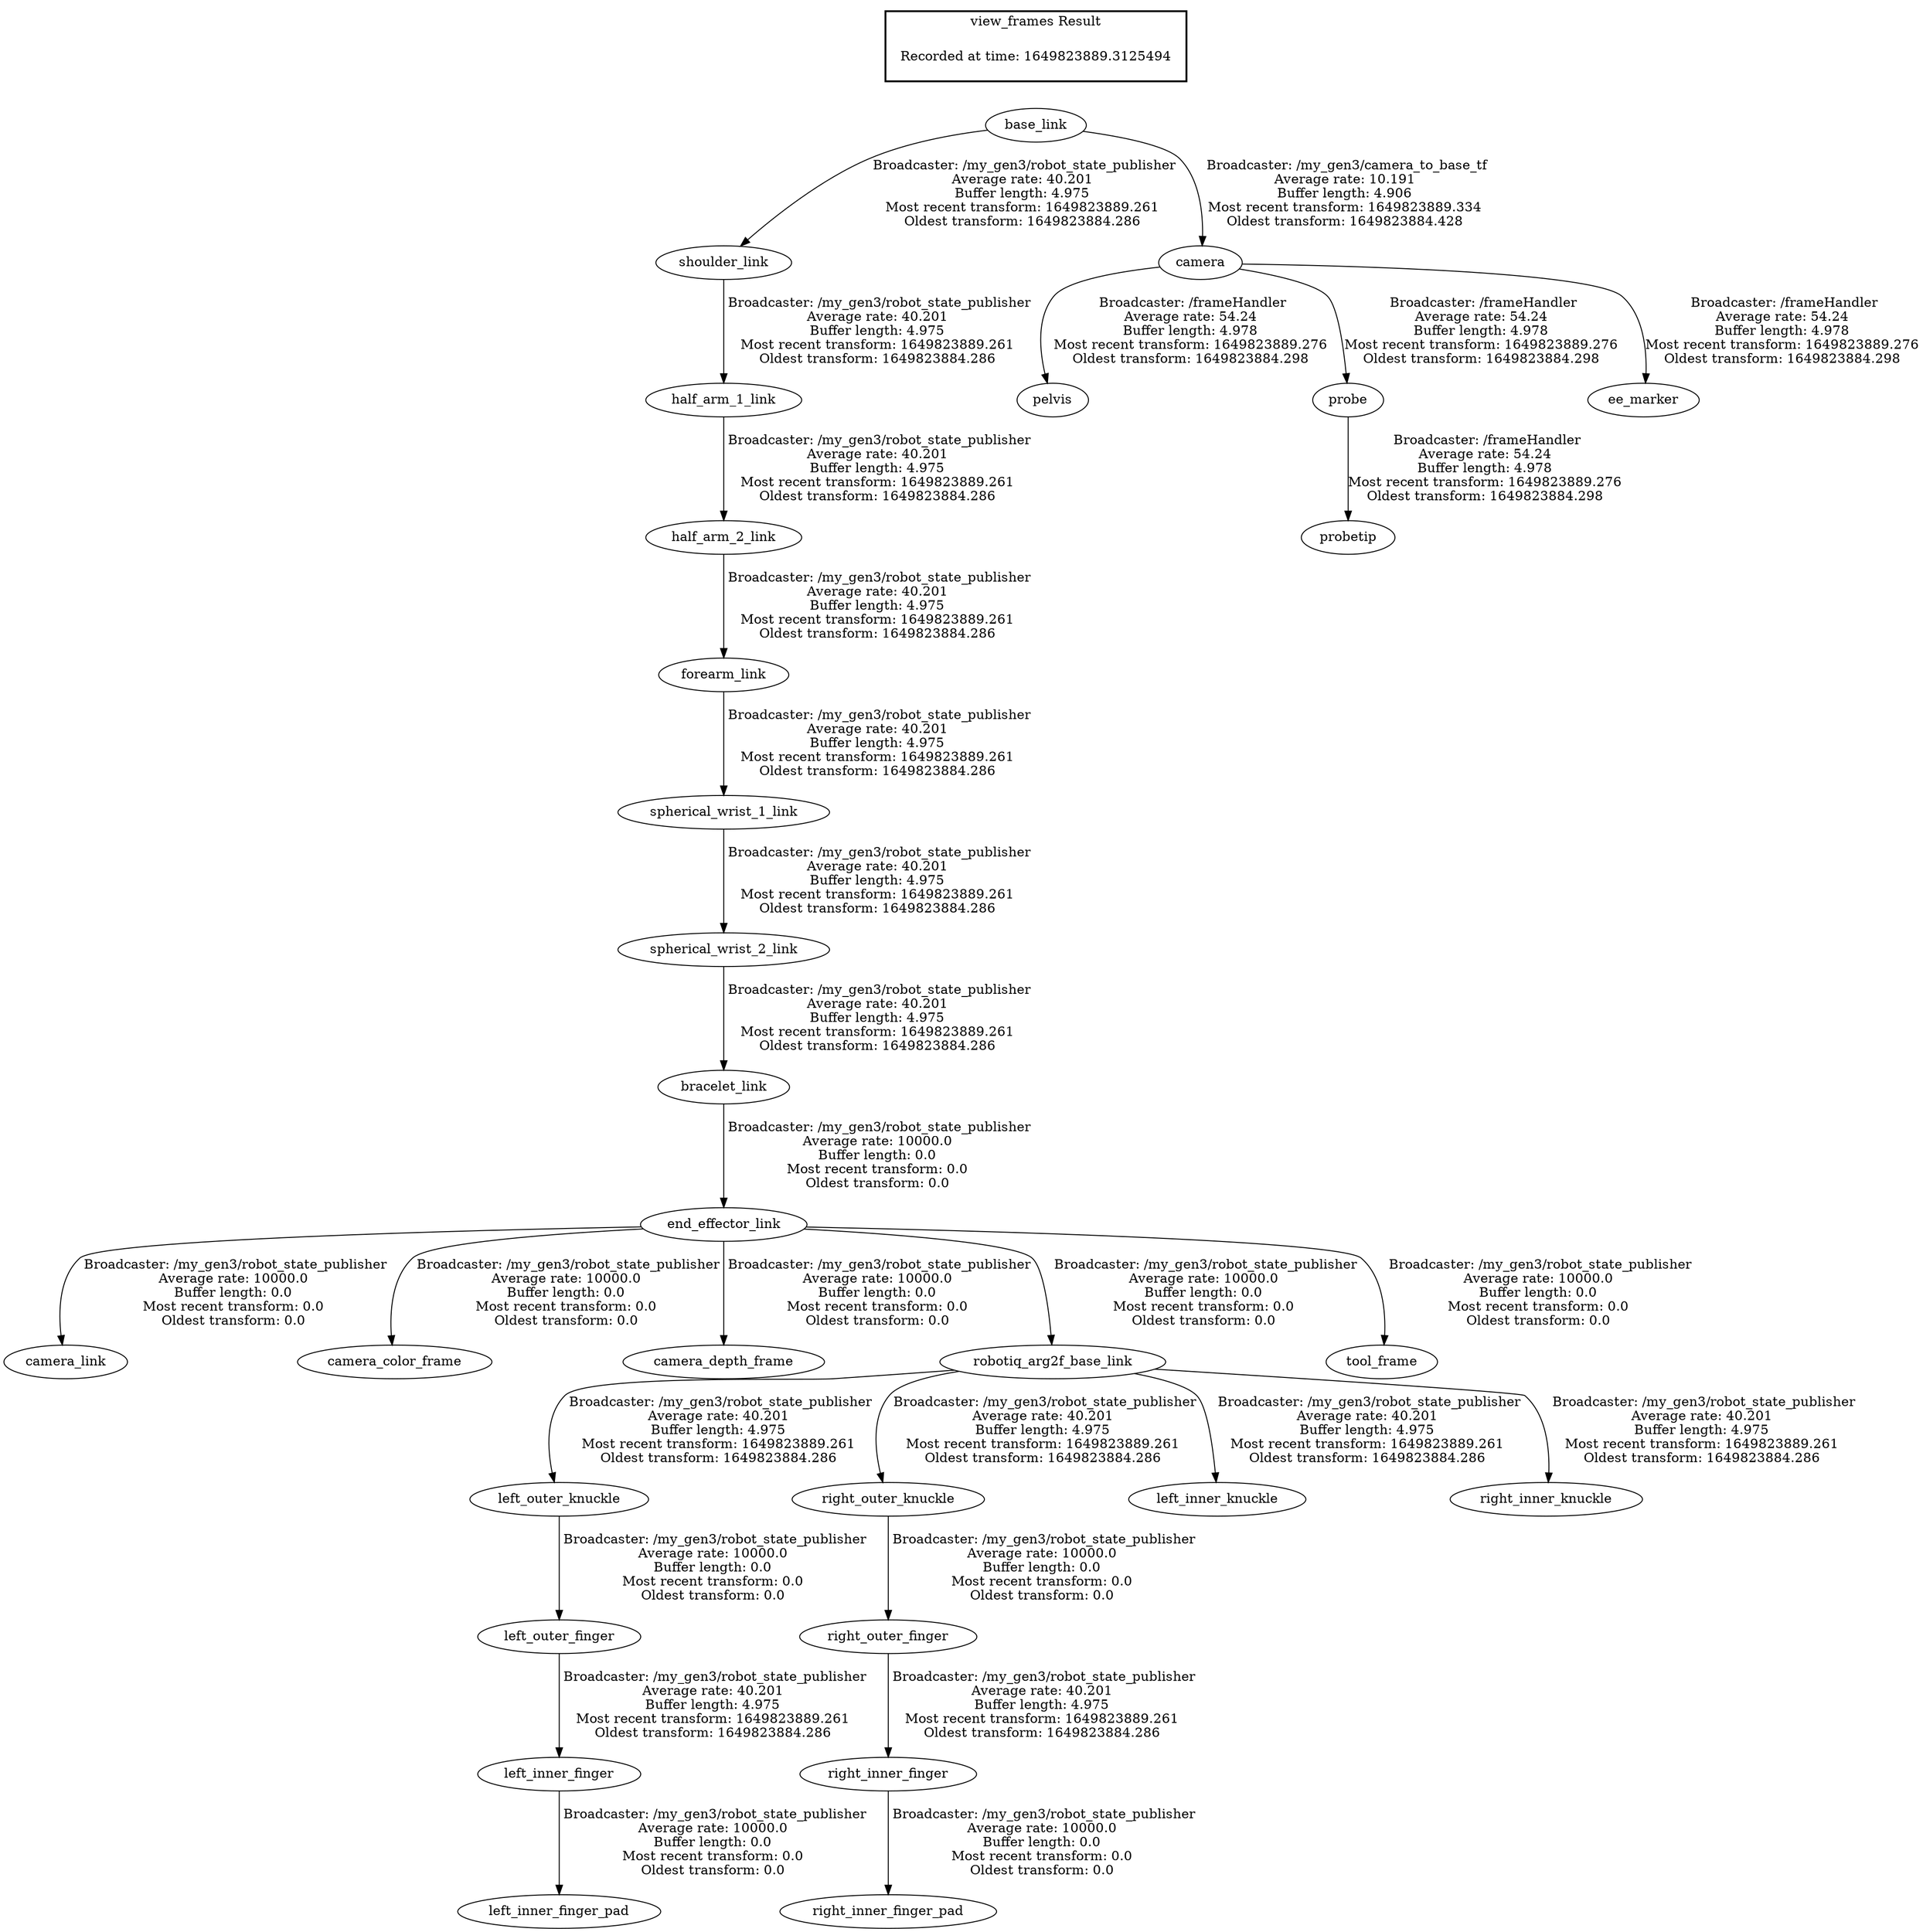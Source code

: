 digraph G {
"end_effector_link" -> "camera_link"[label=" Broadcaster: /my_gen3/robot_state_publisher\nAverage rate: 10000.0\nBuffer length: 0.0\nMost recent transform: 0.0\nOldest transform: 0.0\n"];
"bracelet_link" -> "end_effector_link"[label=" Broadcaster: /my_gen3/robot_state_publisher\nAverage rate: 10000.0\nBuffer length: 0.0\nMost recent transform: 0.0\nOldest transform: 0.0\n"];
"end_effector_link" -> "camera_color_frame"[label=" Broadcaster: /my_gen3/robot_state_publisher\nAverage rate: 10000.0\nBuffer length: 0.0\nMost recent transform: 0.0\nOldest transform: 0.0\n"];
"end_effector_link" -> "camera_depth_frame"[label=" Broadcaster: /my_gen3/robot_state_publisher\nAverage rate: 10000.0\nBuffer length: 0.0\nMost recent transform: 0.0\nOldest transform: 0.0\n"];
"spherical_wrist_2_link" -> "bracelet_link"[label=" Broadcaster: /my_gen3/robot_state_publisher\nAverage rate: 40.201\nBuffer length: 4.975\nMost recent transform: 1649823889.261\nOldest transform: 1649823884.286\n"];
"end_effector_link" -> "robotiq_arg2f_base_link"[label=" Broadcaster: /my_gen3/robot_state_publisher\nAverage rate: 10000.0\nBuffer length: 0.0\nMost recent transform: 0.0\nOldest transform: 0.0\n"];
"left_inner_finger" -> "left_inner_finger_pad"[label=" Broadcaster: /my_gen3/robot_state_publisher\nAverage rate: 10000.0\nBuffer length: 0.0\nMost recent transform: 0.0\nOldest transform: 0.0\n"];
"left_outer_finger" -> "left_inner_finger"[label=" Broadcaster: /my_gen3/robot_state_publisher\nAverage rate: 40.201\nBuffer length: 4.975\nMost recent transform: 1649823889.261\nOldest transform: 1649823884.286\n"];
"left_outer_knuckle" -> "left_outer_finger"[label=" Broadcaster: /my_gen3/robot_state_publisher\nAverage rate: 10000.0\nBuffer length: 0.0\nMost recent transform: 0.0\nOldest transform: 0.0\n"];
"robotiq_arg2f_base_link" -> "left_outer_knuckle"[label=" Broadcaster: /my_gen3/robot_state_publisher\nAverage rate: 40.201\nBuffer length: 4.975\nMost recent transform: 1649823889.261\nOldest transform: 1649823884.286\n"];
"right_inner_finger" -> "right_inner_finger_pad"[label=" Broadcaster: /my_gen3/robot_state_publisher\nAverage rate: 10000.0\nBuffer length: 0.0\nMost recent transform: 0.0\nOldest transform: 0.0\n"];
"right_outer_finger" -> "right_inner_finger"[label=" Broadcaster: /my_gen3/robot_state_publisher\nAverage rate: 40.201\nBuffer length: 4.975\nMost recent transform: 1649823889.261\nOldest transform: 1649823884.286\n"];
"right_outer_knuckle" -> "right_outer_finger"[label=" Broadcaster: /my_gen3/robot_state_publisher\nAverage rate: 10000.0\nBuffer length: 0.0\nMost recent transform: 0.0\nOldest transform: 0.0\n"];
"robotiq_arg2f_base_link" -> "right_outer_knuckle"[label=" Broadcaster: /my_gen3/robot_state_publisher\nAverage rate: 40.201\nBuffer length: 4.975\nMost recent transform: 1649823889.261\nOldest transform: 1649823884.286\n"];
"end_effector_link" -> "tool_frame"[label=" Broadcaster: /my_gen3/robot_state_publisher\nAverage rate: 10000.0\nBuffer length: 0.0\nMost recent transform: 0.0\nOldest transform: 0.0\n"];
"base_link" -> "shoulder_link"[label=" Broadcaster: /my_gen3/robot_state_publisher\nAverage rate: 40.201\nBuffer length: 4.975\nMost recent transform: 1649823889.261\nOldest transform: 1649823884.286\n"];
"shoulder_link" -> "half_arm_1_link"[label=" Broadcaster: /my_gen3/robot_state_publisher\nAverage rate: 40.201\nBuffer length: 4.975\nMost recent transform: 1649823889.261\nOldest transform: 1649823884.286\n"];
"half_arm_1_link" -> "half_arm_2_link"[label=" Broadcaster: /my_gen3/robot_state_publisher\nAverage rate: 40.201\nBuffer length: 4.975\nMost recent transform: 1649823889.261\nOldest transform: 1649823884.286\n"];
"half_arm_2_link" -> "forearm_link"[label=" Broadcaster: /my_gen3/robot_state_publisher\nAverage rate: 40.201\nBuffer length: 4.975\nMost recent transform: 1649823889.261\nOldest transform: 1649823884.286\n"];
"forearm_link" -> "spherical_wrist_1_link"[label=" Broadcaster: /my_gen3/robot_state_publisher\nAverage rate: 40.201\nBuffer length: 4.975\nMost recent transform: 1649823889.261\nOldest transform: 1649823884.286\n"];
"spherical_wrist_1_link" -> "spherical_wrist_2_link"[label=" Broadcaster: /my_gen3/robot_state_publisher\nAverage rate: 40.201\nBuffer length: 4.975\nMost recent transform: 1649823889.261\nOldest transform: 1649823884.286\n"];
"robotiq_arg2f_base_link" -> "left_inner_knuckle"[label=" Broadcaster: /my_gen3/robot_state_publisher\nAverage rate: 40.201\nBuffer length: 4.975\nMost recent transform: 1649823889.261\nOldest transform: 1649823884.286\n"];
"robotiq_arg2f_base_link" -> "right_inner_knuckle"[label=" Broadcaster: /my_gen3/robot_state_publisher\nAverage rate: 40.201\nBuffer length: 4.975\nMost recent transform: 1649823889.261\nOldest transform: 1649823884.286\n"];
"camera" -> "pelvis"[label=" Broadcaster: /frameHandler\nAverage rate: 54.24\nBuffer length: 4.978\nMost recent transform: 1649823889.276\nOldest transform: 1649823884.298\n"];
"base_link" -> "camera"[label=" Broadcaster: /my_gen3/camera_to_base_tf\nAverage rate: 10.191\nBuffer length: 4.906\nMost recent transform: 1649823889.334\nOldest transform: 1649823884.428\n"];
"camera" -> "probe"[label=" Broadcaster: /frameHandler\nAverage rate: 54.24\nBuffer length: 4.978\nMost recent transform: 1649823889.276\nOldest transform: 1649823884.298\n"];
"probe" -> "probetip"[label=" Broadcaster: /frameHandler\nAverage rate: 54.24\nBuffer length: 4.978\nMost recent transform: 1649823889.276\nOldest transform: 1649823884.298\n"];
"camera" -> "ee_marker"[label=" Broadcaster: /frameHandler\nAverage rate: 54.24\nBuffer length: 4.978\nMost recent transform: 1649823889.276\nOldest transform: 1649823884.298\n"];
edge [style=invis];
 subgraph cluster_legend { style=bold; color=black; label ="view_frames Result";
"Recorded at time: 1649823889.3125494"[ shape=plaintext ] ;
}->"base_link";
}